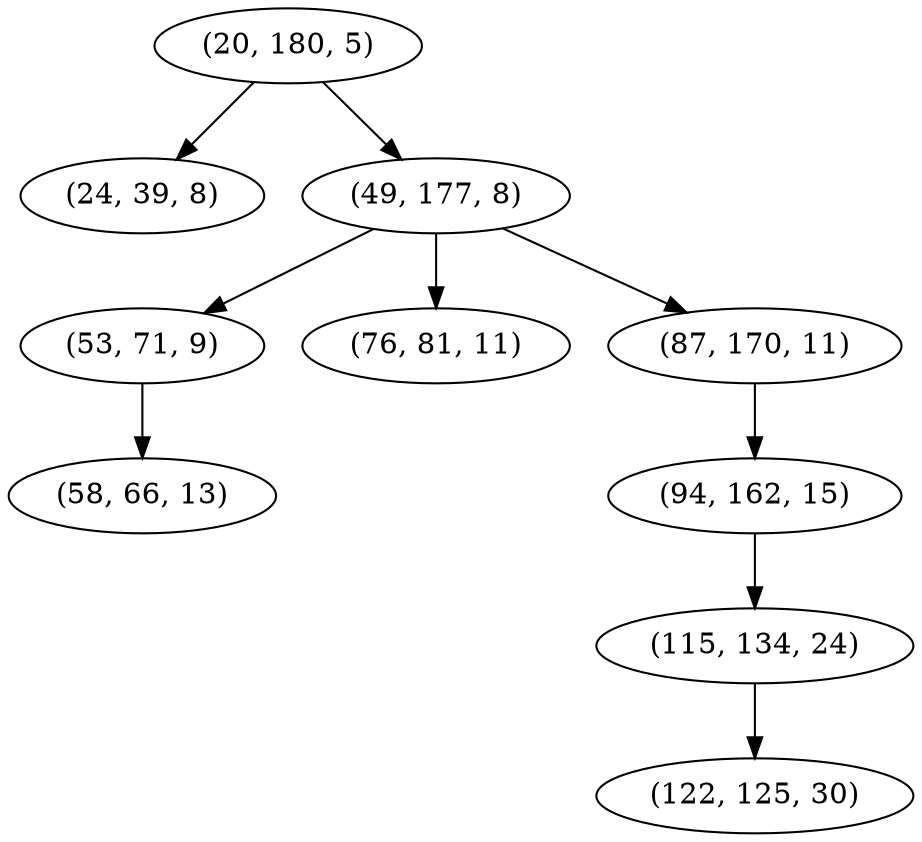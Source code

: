 digraph tree {
    "(20, 180, 5)";
    "(24, 39, 8)";
    "(49, 177, 8)";
    "(53, 71, 9)";
    "(58, 66, 13)";
    "(76, 81, 11)";
    "(87, 170, 11)";
    "(94, 162, 15)";
    "(115, 134, 24)";
    "(122, 125, 30)";
    "(20, 180, 5)" -> "(24, 39, 8)";
    "(20, 180, 5)" -> "(49, 177, 8)";
    "(49, 177, 8)" -> "(53, 71, 9)";
    "(49, 177, 8)" -> "(76, 81, 11)";
    "(49, 177, 8)" -> "(87, 170, 11)";
    "(53, 71, 9)" -> "(58, 66, 13)";
    "(87, 170, 11)" -> "(94, 162, 15)";
    "(94, 162, 15)" -> "(115, 134, 24)";
    "(115, 134, 24)" -> "(122, 125, 30)";
}
